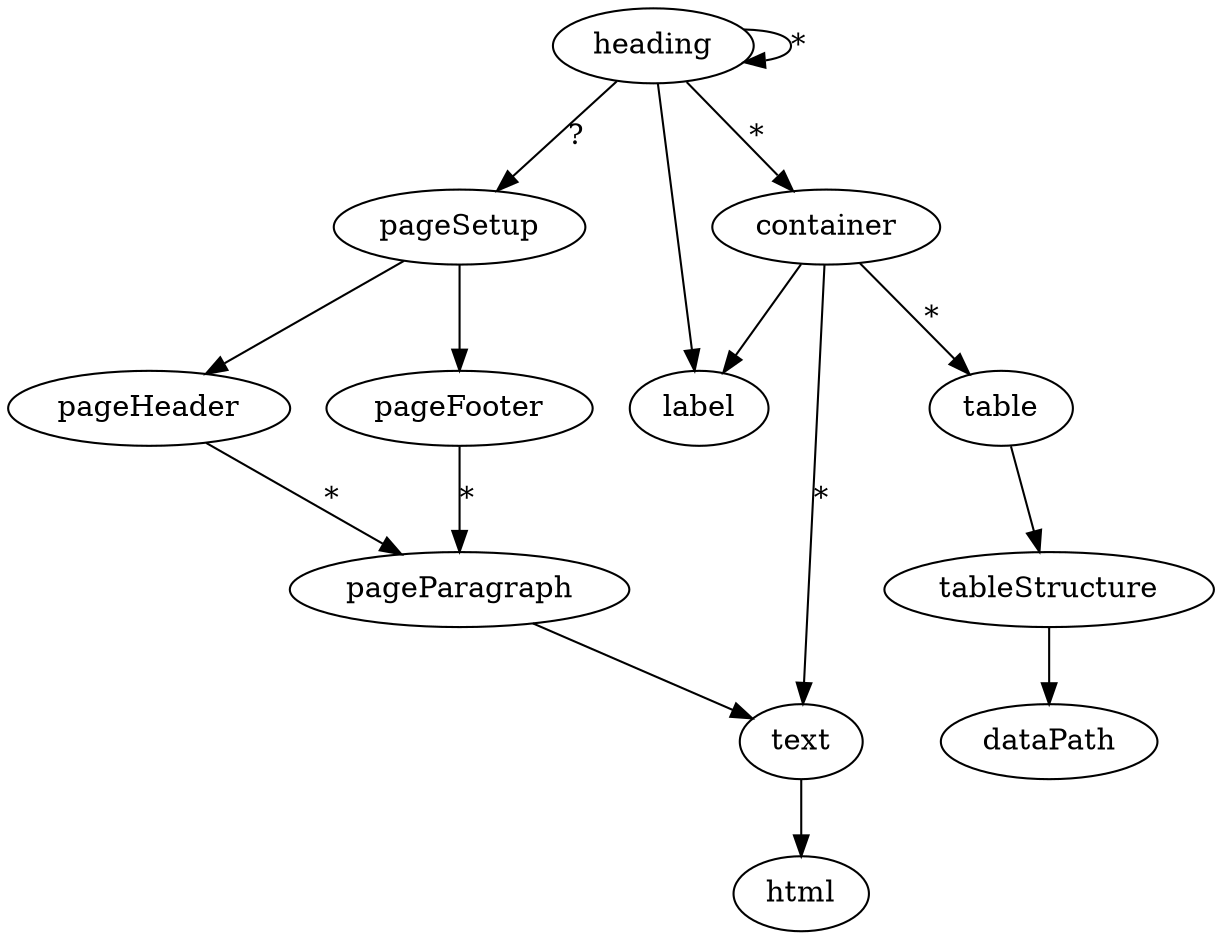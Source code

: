 digraph spv_structure {
   "heading" -> "pageSetup" [label="?"];
   "heading" -> "label";
   "heading" -> "container" [label="*"];
   "heading" -> "heading" [label="*"];

   "container" -> "label";
   "container" -> "table" [label="*"];
   "container" -> "text" [label="*"];

   "text" -> "html";

   "table" -> "tableStructure";

   "tableStructure" -> "dataPath";

   "pageSetup" -> "pageHeader";
   "pageSetup" -> "pageFooter";

   "pageHeader" -> "pageParagraph" [label="*"];

   "pageFooter" -> "pageParagraph" [label="*"];

   "pageParagraph" -> "text";
}
